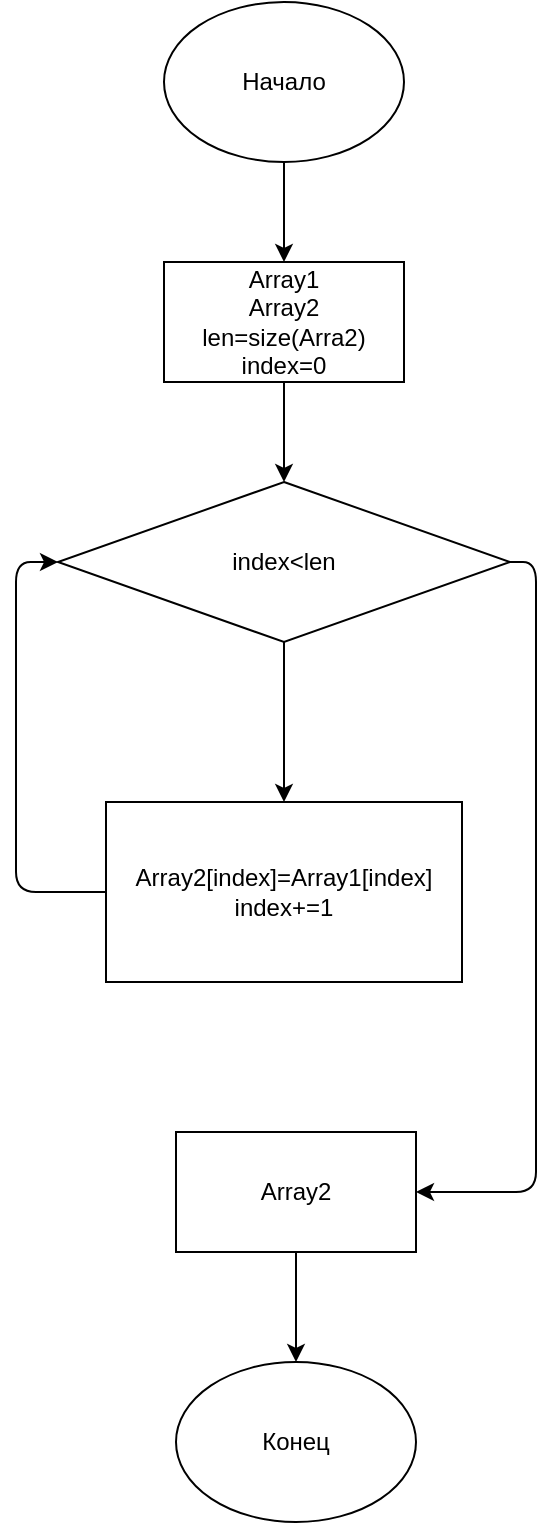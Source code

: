 <mxfile>
    <diagram id="iUv7mRdFwkRCVEFlw7di" name="Page-1">
        <mxGraphModel dx="1118" dy="790" grid="1" gridSize="10" guides="1" tooltips="1" connect="1" arrows="1" fold="1" page="1" pageScale="1" pageWidth="827" pageHeight="1169" math="0" shadow="0">
            <root>
                <mxCell id="0"/>
                <mxCell id="1" parent="0"/>
                <mxCell id="8" style="edgeStyle=none;html=1;exitX=0.5;exitY=1;exitDx=0;exitDy=0;entryX=0.5;entryY=0;entryDx=0;entryDy=0;" edge="1" parent="1" source="2" target="3">
                    <mxGeometry relative="1" as="geometry"/>
                </mxCell>
                <mxCell id="2" value="Начало" style="ellipse;whiteSpace=wrap;html=1;" vertex="1" parent="1">
                    <mxGeometry x="294" y="20" width="120" height="80" as="geometry"/>
                </mxCell>
                <mxCell id="9" style="edgeStyle=none;html=1;exitX=0.5;exitY=1;exitDx=0;exitDy=0;entryX=0.5;entryY=0;entryDx=0;entryDy=0;" edge="1" parent="1" source="3" target="4">
                    <mxGeometry relative="1" as="geometry"/>
                </mxCell>
                <mxCell id="3" value="Array1&lt;br&gt;Array2&lt;br&gt;len=size(Arra2)&lt;br&gt;index=0" style="rounded=0;whiteSpace=wrap;html=1;" vertex="1" parent="1">
                    <mxGeometry x="294" y="150" width="120" height="60" as="geometry"/>
                </mxCell>
                <mxCell id="10" style="edgeStyle=none;html=1;exitX=0.5;exitY=1;exitDx=0;exitDy=0;entryX=0.5;entryY=0;entryDx=0;entryDy=0;" edge="1" parent="1" source="4" target="5">
                    <mxGeometry relative="1" as="geometry"/>
                </mxCell>
                <mxCell id="12" style="edgeStyle=none;html=1;exitX=1;exitY=0.5;exitDx=0;exitDy=0;entryX=1;entryY=0.5;entryDx=0;entryDy=0;" edge="1" parent="1" source="4" target="6">
                    <mxGeometry relative="1" as="geometry">
                        <Array as="points">
                            <mxPoint x="480" y="300"/>
                            <mxPoint x="480" y="460"/>
                            <mxPoint x="480" y="615"/>
                        </Array>
                    </mxGeometry>
                </mxCell>
                <mxCell id="4" value="index&amp;lt;len" style="rhombus;whiteSpace=wrap;html=1;" vertex="1" parent="1">
                    <mxGeometry x="241" y="260" width="226" height="80" as="geometry"/>
                </mxCell>
                <mxCell id="11" style="edgeStyle=none;html=1;exitX=0;exitY=0.5;exitDx=0;exitDy=0;entryX=0;entryY=0.5;entryDx=0;entryDy=0;" edge="1" parent="1" source="5" target="4">
                    <mxGeometry relative="1" as="geometry">
                        <Array as="points">
                            <mxPoint x="220" y="465"/>
                            <mxPoint x="220" y="300"/>
                        </Array>
                    </mxGeometry>
                </mxCell>
                <mxCell id="5" value="Array2[index]=Array1[index]&lt;br&gt;index+=1" style="rounded=0;whiteSpace=wrap;html=1;" vertex="1" parent="1">
                    <mxGeometry x="265" y="420" width="178" height="90" as="geometry"/>
                </mxCell>
                <mxCell id="13" style="edgeStyle=none;html=1;exitX=0.5;exitY=1;exitDx=0;exitDy=0;entryX=0.5;entryY=0;entryDx=0;entryDy=0;" edge="1" parent="1" source="6" target="7">
                    <mxGeometry relative="1" as="geometry"/>
                </mxCell>
                <mxCell id="6" value="Array2" style="rounded=0;whiteSpace=wrap;html=1;" vertex="1" parent="1">
                    <mxGeometry x="300" y="585" width="120" height="60" as="geometry"/>
                </mxCell>
                <mxCell id="7" value="Конец" style="ellipse;whiteSpace=wrap;html=1;" vertex="1" parent="1">
                    <mxGeometry x="300" y="700" width="120" height="80" as="geometry"/>
                </mxCell>
            </root>
        </mxGraphModel>
    </diagram>
</mxfile>